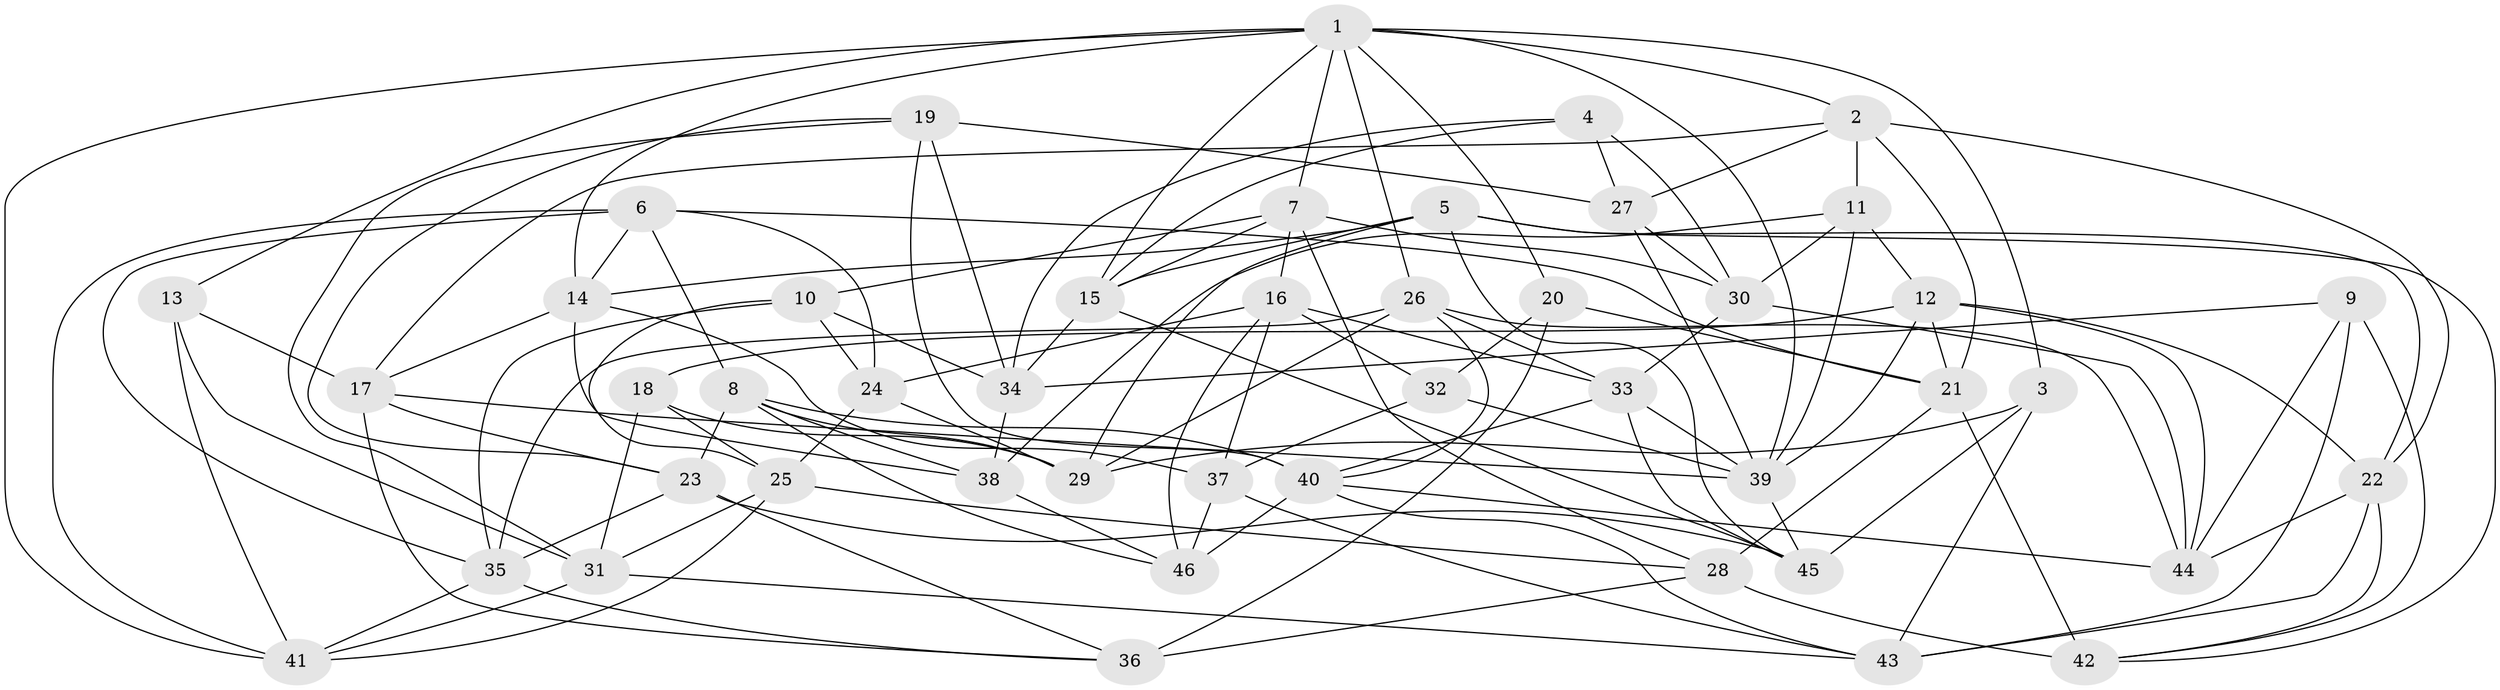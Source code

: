 // original degree distribution, {4: 1.0}
// Generated by graph-tools (version 1.1) at 2025/26/03/09/25 03:26:51]
// undirected, 46 vertices, 129 edges
graph export_dot {
graph [start="1"]
  node [color=gray90,style=filled];
  1;
  2;
  3;
  4;
  5;
  6;
  7;
  8;
  9;
  10;
  11;
  12;
  13;
  14;
  15;
  16;
  17;
  18;
  19;
  20;
  21;
  22;
  23;
  24;
  25;
  26;
  27;
  28;
  29;
  30;
  31;
  32;
  33;
  34;
  35;
  36;
  37;
  38;
  39;
  40;
  41;
  42;
  43;
  44;
  45;
  46;
  1 -- 2 [weight=1.0];
  1 -- 3 [weight=1.0];
  1 -- 7 [weight=1.0];
  1 -- 13 [weight=1.0];
  1 -- 14 [weight=1.0];
  1 -- 15 [weight=1.0];
  1 -- 20 [weight=1.0];
  1 -- 26 [weight=1.0];
  1 -- 39 [weight=1.0];
  1 -- 41 [weight=1.0];
  2 -- 11 [weight=1.0];
  2 -- 17 [weight=1.0];
  2 -- 21 [weight=1.0];
  2 -- 22 [weight=1.0];
  2 -- 27 [weight=1.0];
  3 -- 29 [weight=1.0];
  3 -- 43 [weight=1.0];
  3 -- 45 [weight=1.0];
  4 -- 15 [weight=1.0];
  4 -- 27 [weight=1.0];
  4 -- 30 [weight=1.0];
  4 -- 34 [weight=1.0];
  5 -- 14 [weight=1.0];
  5 -- 15 [weight=1.0];
  5 -- 22 [weight=1.0];
  5 -- 29 [weight=1.0];
  5 -- 42 [weight=1.0];
  5 -- 45 [weight=1.0];
  6 -- 8 [weight=1.0];
  6 -- 14 [weight=1.0];
  6 -- 21 [weight=1.0];
  6 -- 24 [weight=1.0];
  6 -- 35 [weight=1.0];
  6 -- 41 [weight=1.0];
  7 -- 10 [weight=1.0];
  7 -- 15 [weight=1.0];
  7 -- 16 [weight=1.0];
  7 -- 28 [weight=1.0];
  7 -- 30 [weight=1.0];
  8 -- 23 [weight=1.0];
  8 -- 29 [weight=1.0];
  8 -- 38 [weight=1.0];
  8 -- 40 [weight=1.0];
  8 -- 46 [weight=1.0];
  9 -- 34 [weight=1.0];
  9 -- 42 [weight=1.0];
  9 -- 43 [weight=1.0];
  9 -- 44 [weight=1.0];
  10 -- 24 [weight=2.0];
  10 -- 25 [weight=1.0];
  10 -- 34 [weight=1.0];
  10 -- 35 [weight=1.0];
  11 -- 12 [weight=1.0];
  11 -- 30 [weight=1.0];
  11 -- 38 [weight=2.0];
  11 -- 39 [weight=1.0];
  12 -- 18 [weight=1.0];
  12 -- 21 [weight=1.0];
  12 -- 22 [weight=1.0];
  12 -- 39 [weight=1.0];
  12 -- 44 [weight=1.0];
  13 -- 17 [weight=1.0];
  13 -- 31 [weight=1.0];
  13 -- 41 [weight=1.0];
  14 -- 17 [weight=1.0];
  14 -- 37 [weight=1.0];
  14 -- 38 [weight=1.0];
  15 -- 34 [weight=1.0];
  15 -- 45 [weight=1.0];
  16 -- 24 [weight=1.0];
  16 -- 32 [weight=1.0];
  16 -- 33 [weight=1.0];
  16 -- 37 [weight=1.0];
  16 -- 46 [weight=1.0];
  17 -- 23 [weight=1.0];
  17 -- 36 [weight=1.0];
  17 -- 39 [weight=1.0];
  18 -- 25 [weight=1.0];
  18 -- 29 [weight=1.0];
  18 -- 31 [weight=1.0];
  19 -- 23 [weight=1.0];
  19 -- 27 [weight=1.0];
  19 -- 31 [weight=1.0];
  19 -- 34 [weight=1.0];
  19 -- 40 [weight=2.0];
  20 -- 21 [weight=1.0];
  20 -- 32 [weight=2.0];
  20 -- 36 [weight=2.0];
  21 -- 28 [weight=1.0];
  21 -- 42 [weight=1.0];
  22 -- 42 [weight=1.0];
  22 -- 43 [weight=1.0];
  22 -- 44 [weight=1.0];
  23 -- 35 [weight=1.0];
  23 -- 36 [weight=1.0];
  23 -- 45 [weight=1.0];
  24 -- 25 [weight=1.0];
  24 -- 29 [weight=1.0];
  25 -- 28 [weight=1.0];
  25 -- 31 [weight=1.0];
  25 -- 41 [weight=1.0];
  26 -- 29 [weight=1.0];
  26 -- 33 [weight=1.0];
  26 -- 35 [weight=1.0];
  26 -- 40 [weight=1.0];
  26 -- 44 [weight=1.0];
  27 -- 30 [weight=1.0];
  27 -- 39 [weight=2.0];
  28 -- 36 [weight=1.0];
  28 -- 42 [weight=2.0];
  30 -- 33 [weight=1.0];
  30 -- 44 [weight=1.0];
  31 -- 41 [weight=1.0];
  31 -- 43 [weight=1.0];
  32 -- 37 [weight=1.0];
  32 -- 39 [weight=2.0];
  33 -- 39 [weight=1.0];
  33 -- 40 [weight=1.0];
  33 -- 45 [weight=1.0];
  34 -- 38 [weight=1.0];
  35 -- 36 [weight=1.0];
  35 -- 41 [weight=1.0];
  37 -- 43 [weight=1.0];
  37 -- 46 [weight=2.0];
  38 -- 46 [weight=1.0];
  39 -- 45 [weight=1.0];
  40 -- 43 [weight=1.0];
  40 -- 44 [weight=1.0];
  40 -- 46 [weight=1.0];
}
